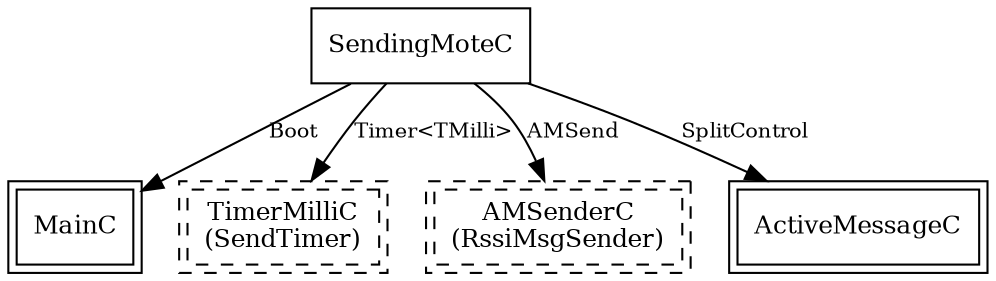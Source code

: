 digraph "SendingMoteAppC" {
  "SendingMoteC" [fontsize=12, shape=box, URL="../chtml/SendingMoteC.html"];
  "MainC" [fontsize=12, shape=box,peripheries=2, URL="../chtml/tos.system.MainC.html"];
  "SendingMoteC" [fontsize=12, shape=box, URL="../chtml/SendingMoteC.html"];
  "SendingMoteAppC.SendTimer" [fontsize=12, shape=box,peripheries=2, style=dashed, label="TimerMilliC\n(SendTimer)", URL="../chtml/tos.system.TimerMilliC.html"];
  "SendingMoteC" [fontsize=12, shape=box, URL="../chtml/SendingMoteC.html"];
  "SendingMoteAppC.RssiMsgSender" [fontsize=12, shape=box,peripheries=2, style=dashed, label="AMSenderC\n(RssiMsgSender)", URL="../chtml/tos.system.AMSenderC.html"];
  "SendingMoteC" [fontsize=12, shape=box, URL="../chtml/SendingMoteC.html"];
  "ActiveMessageC" [fontsize=12, shape=box,peripheries=2, URL="../chtml/tos.platforms.z1.ActiveMessageC.html"];
  "SendingMoteC" -> "MainC" [label="Boot", URL="../ihtml/tos.interfaces.Boot.html", fontsize=10];
  "SendingMoteC" -> "SendingMoteAppC.SendTimer" [label="Timer<TMilli>", URL="../ihtml/tos.lib.timer.Timer.html", fontsize=10];
  "SendingMoteC" -> "SendingMoteAppC.RssiMsgSender" [label="AMSend", URL="../ihtml/tos.interfaces.AMSend.html", fontsize=10];
  "SendingMoteC" -> "ActiveMessageC" [label="SplitControl", URL="../ihtml/tos.interfaces.SplitControl.html", fontsize=10];
}
